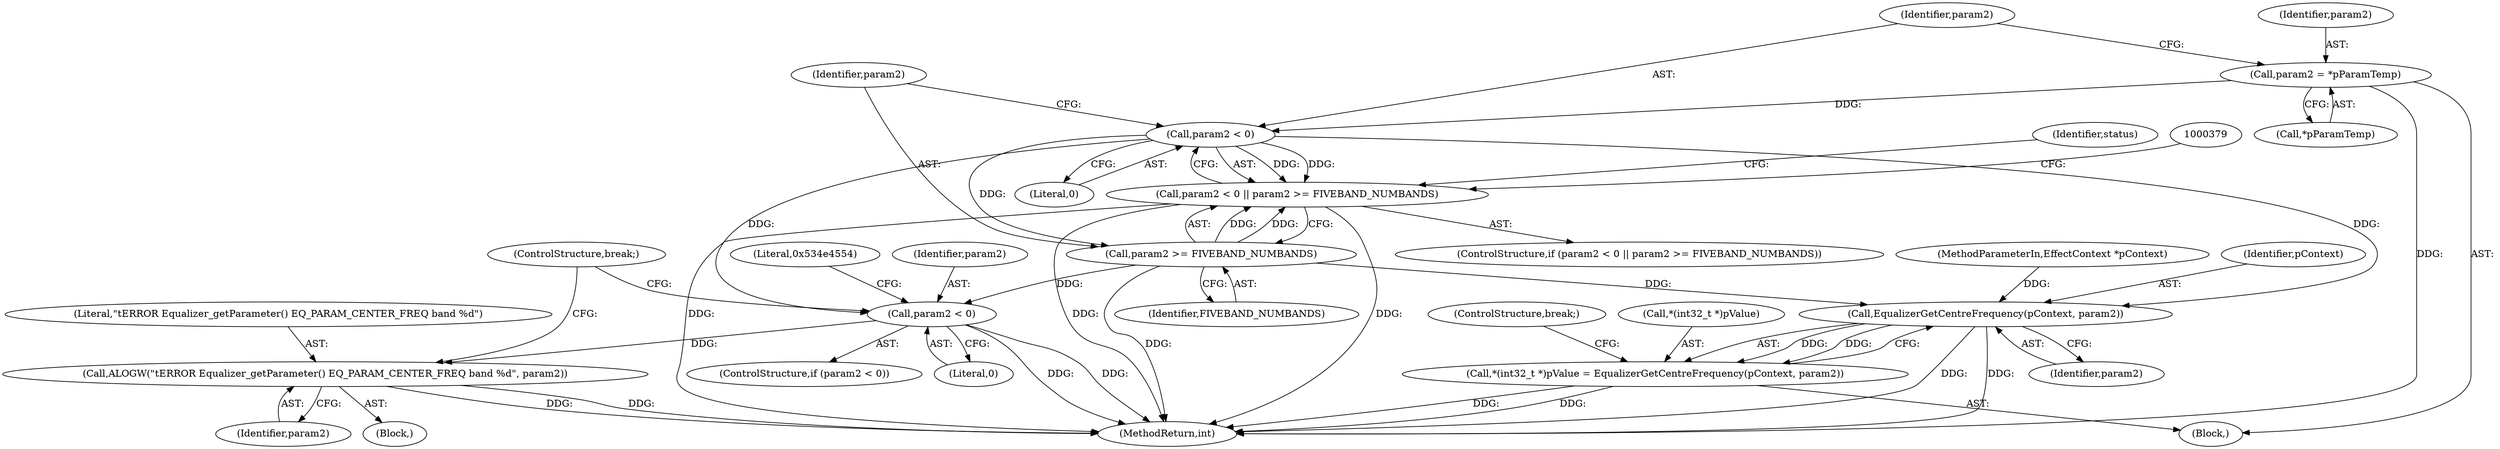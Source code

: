 digraph "0_Android_321ea5257e37c8edb26e66fe4ee78cca4cd915fe@pointer" {
"1000347" [label="(Call,param2 = *pParamTemp)"];
"1000353" [label="(Call,param2 < 0)"];
"1000352" [label="(Call,param2 < 0 || param2 >= FIVEBAND_NUMBANDS)"];
"1000356" [label="(Call,param2 >= FIVEBAND_NUMBANDS)"];
"1000365" [label="(Call,param2 < 0)"];
"1000372" [label="(Call,ALOGW(\"\tERROR Equalizer_getParameter() EQ_PARAM_CENTER_FREQ band %d\", param2))"];
"1000381" [label="(Call,EqualizerGetCentreFrequency(pContext, param2))"];
"1000376" [label="(Call,*(int32_t *)pValue = EqualizerGetCentreFrequency(pContext, param2))"];
"1000365" [label="(Call,param2 < 0)"];
"1000384" [label="(ControlStructure,break;)"];
"1000353" [label="(Call,param2 < 0)"];
"1000364" [label="(ControlStructure,if (param2 < 0))"];
"1000375" [label="(ControlStructure,break;)"];
"1000367" [label="(Literal,0)"];
"1000377" [label="(Call,*(int32_t *)pValue)"];
"1000368" [label="(Block,)"];
"1000358" [label="(Identifier,FIVEBAND_NUMBANDS)"];
"1000374" [label="(Identifier,param2)"];
"1000111" [label="(MethodParameterIn,EffectContext *pContext)"];
"1000352" [label="(Call,param2 < 0 || param2 >= FIVEBAND_NUMBANDS)"];
"1000355" [label="(Literal,0)"];
"1000382" [label="(Identifier,pContext)"];
"1000372" [label="(Call,ALOGW(\"\tERROR Equalizer_getParameter() EQ_PARAM_CENTER_FREQ band %d\", param2))"];
"1000370" [label="(Literal,0x534e4554)"];
"1000373" [label="(Literal,\"\tERROR Equalizer_getParameter() EQ_PARAM_CENTER_FREQ band %d\")"];
"1000349" [label="(Call,*pParamTemp)"];
"1000347" [label="(Call,param2 = *pParamTemp)"];
"1000567" [label="(MethodReturn,int)"];
"1000361" [label="(Identifier,status)"];
"1000277" [label="(Block,)"];
"1000376" [label="(Call,*(int32_t *)pValue = EqualizerGetCentreFrequency(pContext, param2))"];
"1000357" [label="(Identifier,param2)"];
"1000348" [label="(Identifier,param2)"];
"1000351" [label="(ControlStructure,if (param2 < 0 || param2 >= FIVEBAND_NUMBANDS))"];
"1000354" [label="(Identifier,param2)"];
"1000381" [label="(Call,EqualizerGetCentreFrequency(pContext, param2))"];
"1000383" [label="(Identifier,param2)"];
"1000356" [label="(Call,param2 >= FIVEBAND_NUMBANDS)"];
"1000366" [label="(Identifier,param2)"];
"1000347" -> "1000277"  [label="AST: "];
"1000347" -> "1000349"  [label="CFG: "];
"1000348" -> "1000347"  [label="AST: "];
"1000349" -> "1000347"  [label="AST: "];
"1000354" -> "1000347"  [label="CFG: "];
"1000347" -> "1000567"  [label="DDG: "];
"1000347" -> "1000353"  [label="DDG: "];
"1000353" -> "1000352"  [label="AST: "];
"1000353" -> "1000355"  [label="CFG: "];
"1000354" -> "1000353"  [label="AST: "];
"1000355" -> "1000353"  [label="AST: "];
"1000357" -> "1000353"  [label="CFG: "];
"1000352" -> "1000353"  [label="CFG: "];
"1000353" -> "1000352"  [label="DDG: "];
"1000353" -> "1000352"  [label="DDG: "];
"1000353" -> "1000356"  [label="DDG: "];
"1000353" -> "1000365"  [label="DDG: "];
"1000353" -> "1000381"  [label="DDG: "];
"1000352" -> "1000351"  [label="AST: "];
"1000352" -> "1000356"  [label="CFG: "];
"1000356" -> "1000352"  [label="AST: "];
"1000361" -> "1000352"  [label="CFG: "];
"1000379" -> "1000352"  [label="CFG: "];
"1000352" -> "1000567"  [label="DDG: "];
"1000352" -> "1000567"  [label="DDG: "];
"1000352" -> "1000567"  [label="DDG: "];
"1000356" -> "1000352"  [label="DDG: "];
"1000356" -> "1000352"  [label="DDG: "];
"1000356" -> "1000358"  [label="CFG: "];
"1000357" -> "1000356"  [label="AST: "];
"1000358" -> "1000356"  [label="AST: "];
"1000356" -> "1000567"  [label="DDG: "];
"1000356" -> "1000365"  [label="DDG: "];
"1000356" -> "1000381"  [label="DDG: "];
"1000365" -> "1000364"  [label="AST: "];
"1000365" -> "1000367"  [label="CFG: "];
"1000366" -> "1000365"  [label="AST: "];
"1000367" -> "1000365"  [label="AST: "];
"1000370" -> "1000365"  [label="CFG: "];
"1000375" -> "1000365"  [label="CFG: "];
"1000365" -> "1000567"  [label="DDG: "];
"1000365" -> "1000567"  [label="DDG: "];
"1000365" -> "1000372"  [label="DDG: "];
"1000372" -> "1000368"  [label="AST: "];
"1000372" -> "1000374"  [label="CFG: "];
"1000373" -> "1000372"  [label="AST: "];
"1000374" -> "1000372"  [label="AST: "];
"1000375" -> "1000372"  [label="CFG: "];
"1000372" -> "1000567"  [label="DDG: "];
"1000372" -> "1000567"  [label="DDG: "];
"1000381" -> "1000376"  [label="AST: "];
"1000381" -> "1000383"  [label="CFG: "];
"1000382" -> "1000381"  [label="AST: "];
"1000383" -> "1000381"  [label="AST: "];
"1000376" -> "1000381"  [label="CFG: "];
"1000381" -> "1000567"  [label="DDG: "];
"1000381" -> "1000567"  [label="DDG: "];
"1000381" -> "1000376"  [label="DDG: "];
"1000381" -> "1000376"  [label="DDG: "];
"1000111" -> "1000381"  [label="DDG: "];
"1000376" -> "1000277"  [label="AST: "];
"1000377" -> "1000376"  [label="AST: "];
"1000384" -> "1000376"  [label="CFG: "];
"1000376" -> "1000567"  [label="DDG: "];
"1000376" -> "1000567"  [label="DDG: "];
}
